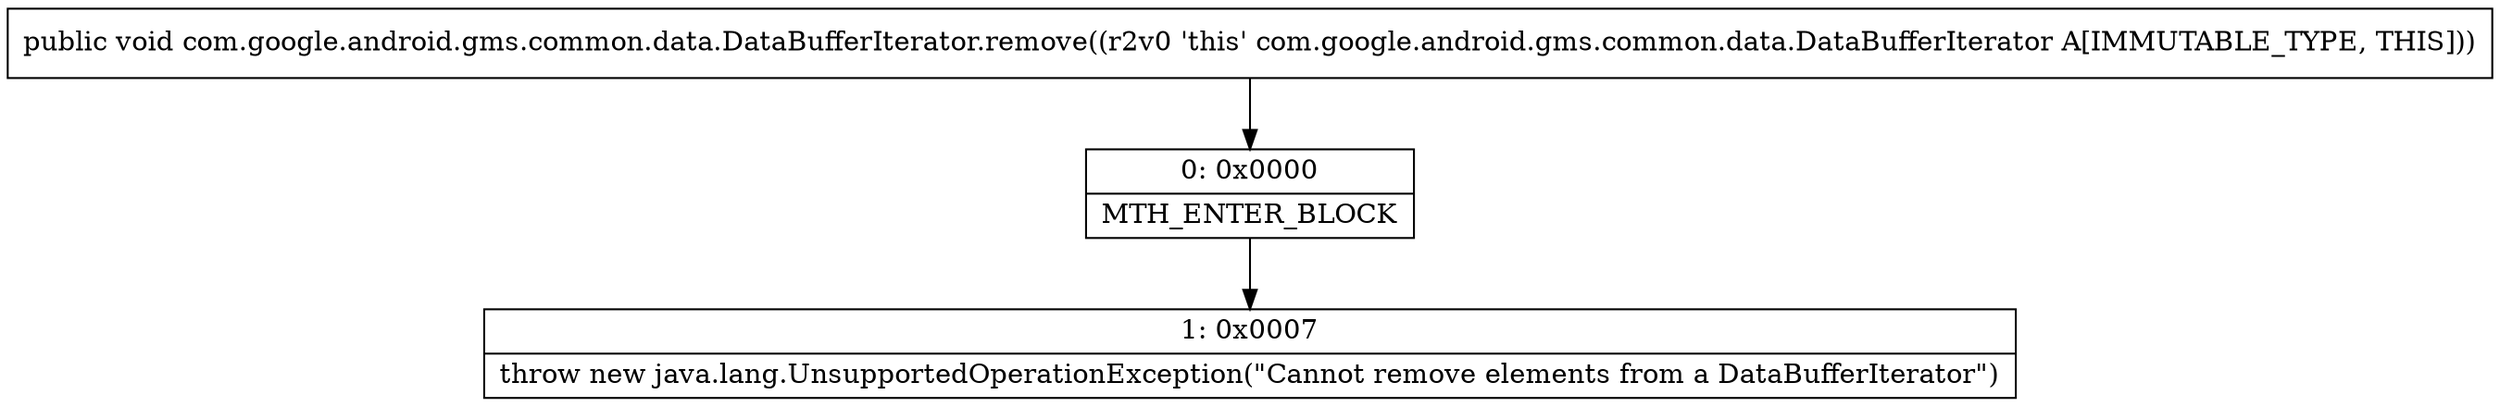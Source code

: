 digraph "CFG forcom.google.android.gms.common.data.DataBufferIterator.remove()V" {
Node_0 [shape=record,label="{0\:\ 0x0000|MTH_ENTER_BLOCK\l}"];
Node_1 [shape=record,label="{1\:\ 0x0007|throw new java.lang.UnsupportedOperationException(\"Cannot remove elements from a DataBufferIterator\")\l}"];
MethodNode[shape=record,label="{public void com.google.android.gms.common.data.DataBufferIterator.remove((r2v0 'this' com.google.android.gms.common.data.DataBufferIterator A[IMMUTABLE_TYPE, THIS])) }"];
MethodNode -> Node_0;
Node_0 -> Node_1;
}


